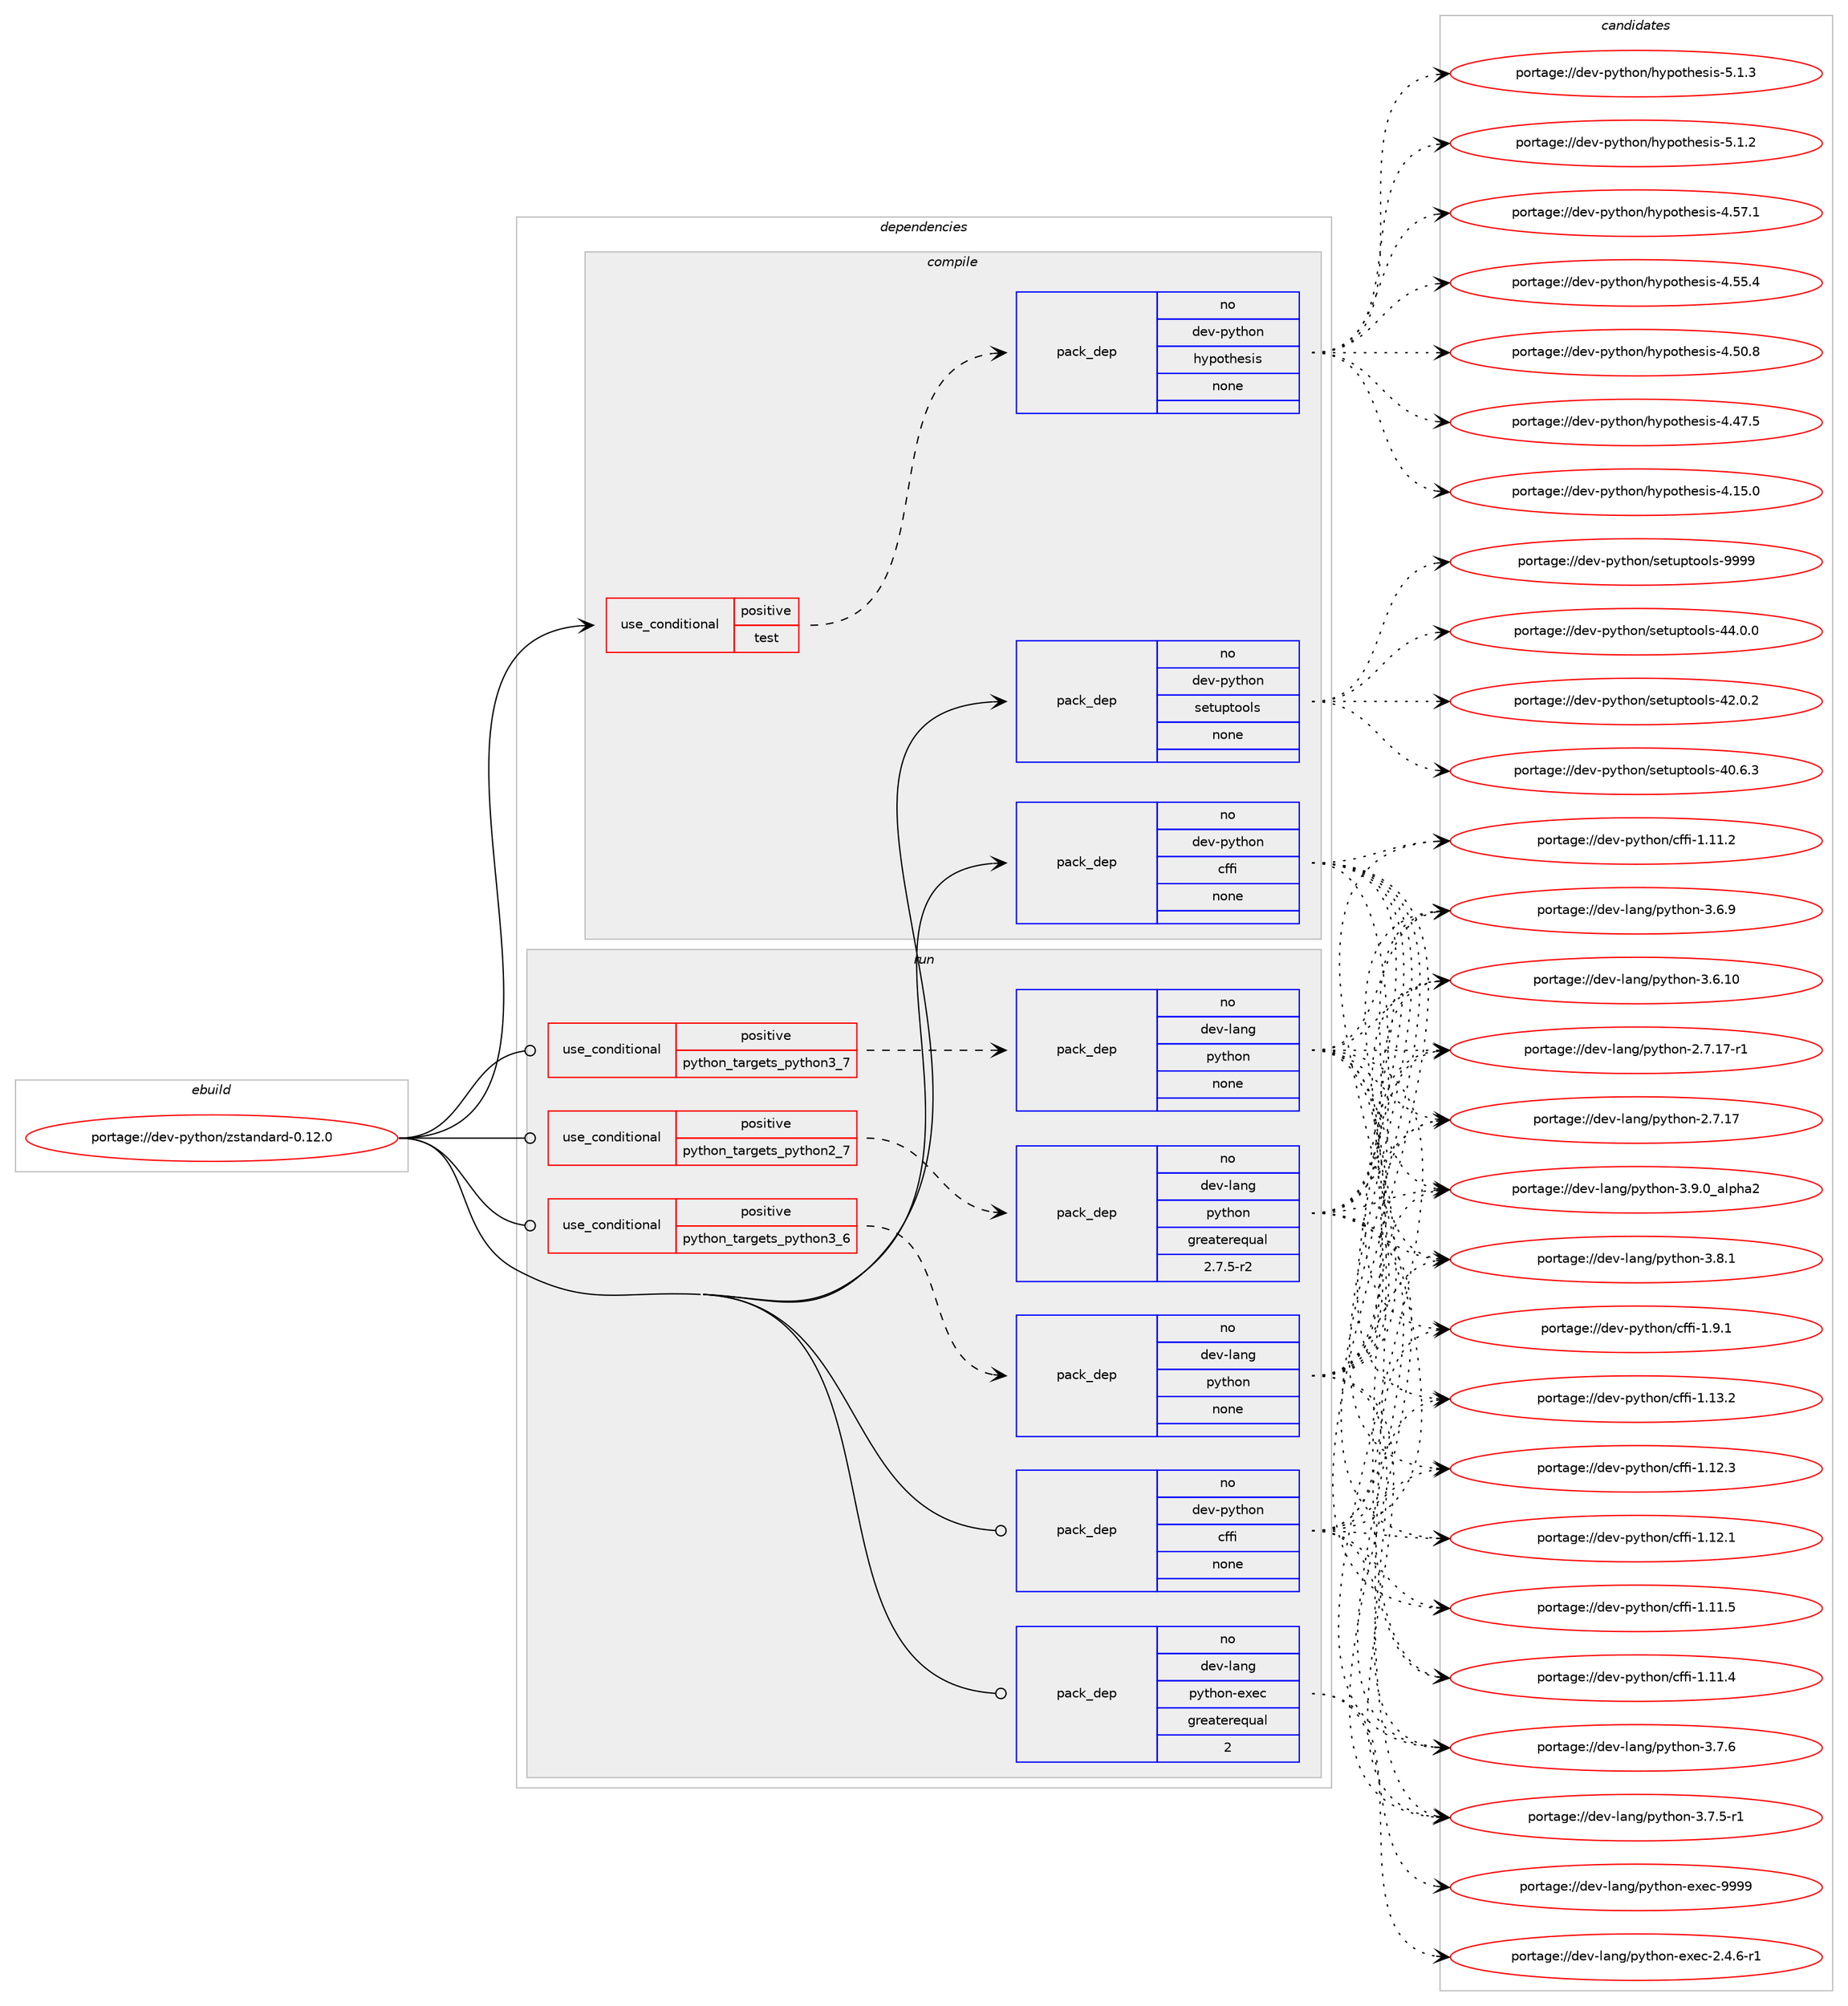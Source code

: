 digraph prolog {

# *************
# Graph options
# *************

newrank=true;
concentrate=true;
compound=true;
graph [rankdir=LR,fontname=Helvetica,fontsize=10,ranksep=1.5];#, ranksep=2.5, nodesep=0.2];
edge  [arrowhead=vee];
node  [fontname=Helvetica,fontsize=10];

# **********
# The ebuild
# **********

subgraph cluster_leftcol {
color=gray;
label=<<i>ebuild</i>>;
id [label="portage://dev-python/zstandard-0.12.0", color=red, width=4, href="../dev-python/zstandard-0.12.0.svg"];
}

# ****************
# The dependencies
# ****************

subgraph cluster_midcol {
color=gray;
label=<<i>dependencies</i>>;
subgraph cluster_compile {
fillcolor="#eeeeee";
style=filled;
label=<<i>compile</i>>;
subgraph cond103092 {
dependency416271 [label=<<TABLE BORDER="0" CELLBORDER="1" CELLSPACING="0" CELLPADDING="4"><TR><TD ROWSPAN="3" CELLPADDING="10">use_conditional</TD></TR><TR><TD>positive</TD></TR><TR><TD>test</TD></TR></TABLE>>, shape=none, color=red];
subgraph pack308298 {
dependency416272 [label=<<TABLE BORDER="0" CELLBORDER="1" CELLSPACING="0" CELLPADDING="4" WIDTH="220"><TR><TD ROWSPAN="6" CELLPADDING="30">pack_dep</TD></TR><TR><TD WIDTH="110">no</TD></TR><TR><TD>dev-python</TD></TR><TR><TD>hypothesis</TD></TR><TR><TD>none</TD></TR><TR><TD></TD></TR></TABLE>>, shape=none, color=blue];
}
dependency416271:e -> dependency416272:w [weight=20,style="dashed",arrowhead="vee"];
}
id:e -> dependency416271:w [weight=20,style="solid",arrowhead="vee"];
subgraph pack308299 {
dependency416273 [label=<<TABLE BORDER="0" CELLBORDER="1" CELLSPACING="0" CELLPADDING="4" WIDTH="220"><TR><TD ROWSPAN="6" CELLPADDING="30">pack_dep</TD></TR><TR><TD WIDTH="110">no</TD></TR><TR><TD>dev-python</TD></TR><TR><TD>cffi</TD></TR><TR><TD>none</TD></TR><TR><TD></TD></TR></TABLE>>, shape=none, color=blue];
}
id:e -> dependency416273:w [weight=20,style="solid",arrowhead="vee"];
subgraph pack308300 {
dependency416274 [label=<<TABLE BORDER="0" CELLBORDER="1" CELLSPACING="0" CELLPADDING="4" WIDTH="220"><TR><TD ROWSPAN="6" CELLPADDING="30">pack_dep</TD></TR><TR><TD WIDTH="110">no</TD></TR><TR><TD>dev-python</TD></TR><TR><TD>setuptools</TD></TR><TR><TD>none</TD></TR><TR><TD></TD></TR></TABLE>>, shape=none, color=blue];
}
id:e -> dependency416274:w [weight=20,style="solid",arrowhead="vee"];
}
subgraph cluster_compileandrun {
fillcolor="#eeeeee";
style=filled;
label=<<i>compile and run</i>>;
}
subgraph cluster_run {
fillcolor="#eeeeee";
style=filled;
label=<<i>run</i>>;
subgraph cond103093 {
dependency416275 [label=<<TABLE BORDER="0" CELLBORDER="1" CELLSPACING="0" CELLPADDING="4"><TR><TD ROWSPAN="3" CELLPADDING="10">use_conditional</TD></TR><TR><TD>positive</TD></TR><TR><TD>python_targets_python2_7</TD></TR></TABLE>>, shape=none, color=red];
subgraph pack308301 {
dependency416276 [label=<<TABLE BORDER="0" CELLBORDER="1" CELLSPACING="0" CELLPADDING="4" WIDTH="220"><TR><TD ROWSPAN="6" CELLPADDING="30">pack_dep</TD></TR><TR><TD WIDTH="110">no</TD></TR><TR><TD>dev-lang</TD></TR><TR><TD>python</TD></TR><TR><TD>greaterequal</TD></TR><TR><TD>2.7.5-r2</TD></TR></TABLE>>, shape=none, color=blue];
}
dependency416275:e -> dependency416276:w [weight=20,style="dashed",arrowhead="vee"];
}
id:e -> dependency416275:w [weight=20,style="solid",arrowhead="odot"];
subgraph cond103094 {
dependency416277 [label=<<TABLE BORDER="0" CELLBORDER="1" CELLSPACING="0" CELLPADDING="4"><TR><TD ROWSPAN="3" CELLPADDING="10">use_conditional</TD></TR><TR><TD>positive</TD></TR><TR><TD>python_targets_python3_6</TD></TR></TABLE>>, shape=none, color=red];
subgraph pack308302 {
dependency416278 [label=<<TABLE BORDER="0" CELLBORDER="1" CELLSPACING="0" CELLPADDING="4" WIDTH="220"><TR><TD ROWSPAN="6" CELLPADDING="30">pack_dep</TD></TR><TR><TD WIDTH="110">no</TD></TR><TR><TD>dev-lang</TD></TR><TR><TD>python</TD></TR><TR><TD>none</TD></TR><TR><TD></TD></TR></TABLE>>, shape=none, color=blue];
}
dependency416277:e -> dependency416278:w [weight=20,style="dashed",arrowhead="vee"];
}
id:e -> dependency416277:w [weight=20,style="solid",arrowhead="odot"];
subgraph cond103095 {
dependency416279 [label=<<TABLE BORDER="0" CELLBORDER="1" CELLSPACING="0" CELLPADDING="4"><TR><TD ROWSPAN="3" CELLPADDING="10">use_conditional</TD></TR><TR><TD>positive</TD></TR><TR><TD>python_targets_python3_7</TD></TR></TABLE>>, shape=none, color=red];
subgraph pack308303 {
dependency416280 [label=<<TABLE BORDER="0" CELLBORDER="1" CELLSPACING="0" CELLPADDING="4" WIDTH="220"><TR><TD ROWSPAN="6" CELLPADDING="30">pack_dep</TD></TR><TR><TD WIDTH="110">no</TD></TR><TR><TD>dev-lang</TD></TR><TR><TD>python</TD></TR><TR><TD>none</TD></TR><TR><TD></TD></TR></TABLE>>, shape=none, color=blue];
}
dependency416279:e -> dependency416280:w [weight=20,style="dashed",arrowhead="vee"];
}
id:e -> dependency416279:w [weight=20,style="solid",arrowhead="odot"];
subgraph pack308304 {
dependency416281 [label=<<TABLE BORDER="0" CELLBORDER="1" CELLSPACING="0" CELLPADDING="4" WIDTH="220"><TR><TD ROWSPAN="6" CELLPADDING="30">pack_dep</TD></TR><TR><TD WIDTH="110">no</TD></TR><TR><TD>dev-lang</TD></TR><TR><TD>python-exec</TD></TR><TR><TD>greaterequal</TD></TR><TR><TD>2</TD></TR></TABLE>>, shape=none, color=blue];
}
id:e -> dependency416281:w [weight=20,style="solid",arrowhead="odot"];
subgraph pack308305 {
dependency416282 [label=<<TABLE BORDER="0" CELLBORDER="1" CELLSPACING="0" CELLPADDING="4" WIDTH="220"><TR><TD ROWSPAN="6" CELLPADDING="30">pack_dep</TD></TR><TR><TD WIDTH="110">no</TD></TR><TR><TD>dev-python</TD></TR><TR><TD>cffi</TD></TR><TR><TD>none</TD></TR><TR><TD></TD></TR></TABLE>>, shape=none, color=blue];
}
id:e -> dependency416282:w [weight=20,style="solid",arrowhead="odot"];
}
}

# **************
# The candidates
# **************

subgraph cluster_choices {
rank=same;
color=gray;
label=<<i>candidates</i>>;

subgraph choice308298 {
color=black;
nodesep=1;
choice1001011184511212111610411111047104121112111116104101115105115455346494651 [label="portage://dev-python/hypothesis-5.1.3", color=red, width=4,href="../dev-python/hypothesis-5.1.3.svg"];
choice1001011184511212111610411111047104121112111116104101115105115455346494650 [label="portage://dev-python/hypothesis-5.1.2", color=red, width=4,href="../dev-python/hypothesis-5.1.2.svg"];
choice100101118451121211161041111104710412111211111610410111510511545524653554649 [label="portage://dev-python/hypothesis-4.57.1", color=red, width=4,href="../dev-python/hypothesis-4.57.1.svg"];
choice100101118451121211161041111104710412111211111610410111510511545524653534652 [label="portage://dev-python/hypothesis-4.55.4", color=red, width=4,href="../dev-python/hypothesis-4.55.4.svg"];
choice100101118451121211161041111104710412111211111610410111510511545524653484656 [label="portage://dev-python/hypothesis-4.50.8", color=red, width=4,href="../dev-python/hypothesis-4.50.8.svg"];
choice100101118451121211161041111104710412111211111610410111510511545524652554653 [label="portage://dev-python/hypothesis-4.47.5", color=red, width=4,href="../dev-python/hypothesis-4.47.5.svg"];
choice100101118451121211161041111104710412111211111610410111510511545524649534648 [label="portage://dev-python/hypothesis-4.15.0", color=red, width=4,href="../dev-python/hypothesis-4.15.0.svg"];
dependency416272:e -> choice1001011184511212111610411111047104121112111116104101115105115455346494651:w [style=dotted,weight="100"];
dependency416272:e -> choice1001011184511212111610411111047104121112111116104101115105115455346494650:w [style=dotted,weight="100"];
dependency416272:e -> choice100101118451121211161041111104710412111211111610410111510511545524653554649:w [style=dotted,weight="100"];
dependency416272:e -> choice100101118451121211161041111104710412111211111610410111510511545524653534652:w [style=dotted,weight="100"];
dependency416272:e -> choice100101118451121211161041111104710412111211111610410111510511545524653484656:w [style=dotted,weight="100"];
dependency416272:e -> choice100101118451121211161041111104710412111211111610410111510511545524652554653:w [style=dotted,weight="100"];
dependency416272:e -> choice100101118451121211161041111104710412111211111610410111510511545524649534648:w [style=dotted,weight="100"];
}
subgraph choice308299 {
color=black;
nodesep=1;
choice100101118451121211161041111104799102102105454946574649 [label="portage://dev-python/cffi-1.9.1", color=red, width=4,href="../dev-python/cffi-1.9.1.svg"];
choice10010111845112121116104111110479910210210545494649514650 [label="portage://dev-python/cffi-1.13.2", color=red, width=4,href="../dev-python/cffi-1.13.2.svg"];
choice10010111845112121116104111110479910210210545494649504651 [label="portage://dev-python/cffi-1.12.3", color=red, width=4,href="../dev-python/cffi-1.12.3.svg"];
choice10010111845112121116104111110479910210210545494649504649 [label="portage://dev-python/cffi-1.12.1", color=red, width=4,href="../dev-python/cffi-1.12.1.svg"];
choice10010111845112121116104111110479910210210545494649494653 [label="portage://dev-python/cffi-1.11.5", color=red, width=4,href="../dev-python/cffi-1.11.5.svg"];
choice10010111845112121116104111110479910210210545494649494652 [label="portage://dev-python/cffi-1.11.4", color=red, width=4,href="../dev-python/cffi-1.11.4.svg"];
choice10010111845112121116104111110479910210210545494649494650 [label="portage://dev-python/cffi-1.11.2", color=red, width=4,href="../dev-python/cffi-1.11.2.svg"];
dependency416273:e -> choice100101118451121211161041111104799102102105454946574649:w [style=dotted,weight="100"];
dependency416273:e -> choice10010111845112121116104111110479910210210545494649514650:w [style=dotted,weight="100"];
dependency416273:e -> choice10010111845112121116104111110479910210210545494649504651:w [style=dotted,weight="100"];
dependency416273:e -> choice10010111845112121116104111110479910210210545494649504649:w [style=dotted,weight="100"];
dependency416273:e -> choice10010111845112121116104111110479910210210545494649494653:w [style=dotted,weight="100"];
dependency416273:e -> choice10010111845112121116104111110479910210210545494649494652:w [style=dotted,weight="100"];
dependency416273:e -> choice10010111845112121116104111110479910210210545494649494650:w [style=dotted,weight="100"];
}
subgraph choice308300 {
color=black;
nodesep=1;
choice10010111845112121116104111110471151011161171121161111111081154557575757 [label="portage://dev-python/setuptools-9999", color=red, width=4,href="../dev-python/setuptools-9999.svg"];
choice100101118451121211161041111104711510111611711211611111110811545525246484648 [label="portage://dev-python/setuptools-44.0.0", color=red, width=4,href="../dev-python/setuptools-44.0.0.svg"];
choice100101118451121211161041111104711510111611711211611111110811545525046484650 [label="portage://dev-python/setuptools-42.0.2", color=red, width=4,href="../dev-python/setuptools-42.0.2.svg"];
choice100101118451121211161041111104711510111611711211611111110811545524846544651 [label="portage://dev-python/setuptools-40.6.3", color=red, width=4,href="../dev-python/setuptools-40.6.3.svg"];
dependency416274:e -> choice10010111845112121116104111110471151011161171121161111111081154557575757:w [style=dotted,weight="100"];
dependency416274:e -> choice100101118451121211161041111104711510111611711211611111110811545525246484648:w [style=dotted,weight="100"];
dependency416274:e -> choice100101118451121211161041111104711510111611711211611111110811545525046484650:w [style=dotted,weight="100"];
dependency416274:e -> choice100101118451121211161041111104711510111611711211611111110811545524846544651:w [style=dotted,weight="100"];
}
subgraph choice308301 {
color=black;
nodesep=1;
choice10010111845108971101034711212111610411111045514657464895971081121049750 [label="portage://dev-lang/python-3.9.0_alpha2", color=red, width=4,href="../dev-lang/python-3.9.0_alpha2.svg"];
choice100101118451089711010347112121116104111110455146564649 [label="portage://dev-lang/python-3.8.1", color=red, width=4,href="../dev-lang/python-3.8.1.svg"];
choice100101118451089711010347112121116104111110455146554654 [label="portage://dev-lang/python-3.7.6", color=red, width=4,href="../dev-lang/python-3.7.6.svg"];
choice1001011184510897110103471121211161041111104551465546534511449 [label="portage://dev-lang/python-3.7.5-r1", color=red, width=4,href="../dev-lang/python-3.7.5-r1.svg"];
choice100101118451089711010347112121116104111110455146544657 [label="portage://dev-lang/python-3.6.9", color=red, width=4,href="../dev-lang/python-3.6.9.svg"];
choice10010111845108971101034711212111610411111045514654464948 [label="portage://dev-lang/python-3.6.10", color=red, width=4,href="../dev-lang/python-3.6.10.svg"];
choice100101118451089711010347112121116104111110455046554649554511449 [label="portage://dev-lang/python-2.7.17-r1", color=red, width=4,href="../dev-lang/python-2.7.17-r1.svg"];
choice10010111845108971101034711212111610411111045504655464955 [label="portage://dev-lang/python-2.7.17", color=red, width=4,href="../dev-lang/python-2.7.17.svg"];
dependency416276:e -> choice10010111845108971101034711212111610411111045514657464895971081121049750:w [style=dotted,weight="100"];
dependency416276:e -> choice100101118451089711010347112121116104111110455146564649:w [style=dotted,weight="100"];
dependency416276:e -> choice100101118451089711010347112121116104111110455146554654:w [style=dotted,weight="100"];
dependency416276:e -> choice1001011184510897110103471121211161041111104551465546534511449:w [style=dotted,weight="100"];
dependency416276:e -> choice100101118451089711010347112121116104111110455146544657:w [style=dotted,weight="100"];
dependency416276:e -> choice10010111845108971101034711212111610411111045514654464948:w [style=dotted,weight="100"];
dependency416276:e -> choice100101118451089711010347112121116104111110455046554649554511449:w [style=dotted,weight="100"];
dependency416276:e -> choice10010111845108971101034711212111610411111045504655464955:w [style=dotted,weight="100"];
}
subgraph choice308302 {
color=black;
nodesep=1;
choice10010111845108971101034711212111610411111045514657464895971081121049750 [label="portage://dev-lang/python-3.9.0_alpha2", color=red, width=4,href="../dev-lang/python-3.9.0_alpha2.svg"];
choice100101118451089711010347112121116104111110455146564649 [label="portage://dev-lang/python-3.8.1", color=red, width=4,href="../dev-lang/python-3.8.1.svg"];
choice100101118451089711010347112121116104111110455146554654 [label="portage://dev-lang/python-3.7.6", color=red, width=4,href="../dev-lang/python-3.7.6.svg"];
choice1001011184510897110103471121211161041111104551465546534511449 [label="portage://dev-lang/python-3.7.5-r1", color=red, width=4,href="../dev-lang/python-3.7.5-r1.svg"];
choice100101118451089711010347112121116104111110455146544657 [label="portage://dev-lang/python-3.6.9", color=red, width=4,href="../dev-lang/python-3.6.9.svg"];
choice10010111845108971101034711212111610411111045514654464948 [label="portage://dev-lang/python-3.6.10", color=red, width=4,href="../dev-lang/python-3.6.10.svg"];
choice100101118451089711010347112121116104111110455046554649554511449 [label="portage://dev-lang/python-2.7.17-r1", color=red, width=4,href="../dev-lang/python-2.7.17-r1.svg"];
choice10010111845108971101034711212111610411111045504655464955 [label="portage://dev-lang/python-2.7.17", color=red, width=4,href="../dev-lang/python-2.7.17.svg"];
dependency416278:e -> choice10010111845108971101034711212111610411111045514657464895971081121049750:w [style=dotted,weight="100"];
dependency416278:e -> choice100101118451089711010347112121116104111110455146564649:w [style=dotted,weight="100"];
dependency416278:e -> choice100101118451089711010347112121116104111110455146554654:w [style=dotted,weight="100"];
dependency416278:e -> choice1001011184510897110103471121211161041111104551465546534511449:w [style=dotted,weight="100"];
dependency416278:e -> choice100101118451089711010347112121116104111110455146544657:w [style=dotted,weight="100"];
dependency416278:e -> choice10010111845108971101034711212111610411111045514654464948:w [style=dotted,weight="100"];
dependency416278:e -> choice100101118451089711010347112121116104111110455046554649554511449:w [style=dotted,weight="100"];
dependency416278:e -> choice10010111845108971101034711212111610411111045504655464955:w [style=dotted,weight="100"];
}
subgraph choice308303 {
color=black;
nodesep=1;
choice10010111845108971101034711212111610411111045514657464895971081121049750 [label="portage://dev-lang/python-3.9.0_alpha2", color=red, width=4,href="../dev-lang/python-3.9.0_alpha2.svg"];
choice100101118451089711010347112121116104111110455146564649 [label="portage://dev-lang/python-3.8.1", color=red, width=4,href="../dev-lang/python-3.8.1.svg"];
choice100101118451089711010347112121116104111110455146554654 [label="portage://dev-lang/python-3.7.6", color=red, width=4,href="../dev-lang/python-3.7.6.svg"];
choice1001011184510897110103471121211161041111104551465546534511449 [label="portage://dev-lang/python-3.7.5-r1", color=red, width=4,href="../dev-lang/python-3.7.5-r1.svg"];
choice100101118451089711010347112121116104111110455146544657 [label="portage://dev-lang/python-3.6.9", color=red, width=4,href="../dev-lang/python-3.6.9.svg"];
choice10010111845108971101034711212111610411111045514654464948 [label="portage://dev-lang/python-3.6.10", color=red, width=4,href="../dev-lang/python-3.6.10.svg"];
choice100101118451089711010347112121116104111110455046554649554511449 [label="portage://dev-lang/python-2.7.17-r1", color=red, width=4,href="../dev-lang/python-2.7.17-r1.svg"];
choice10010111845108971101034711212111610411111045504655464955 [label="portage://dev-lang/python-2.7.17", color=red, width=4,href="../dev-lang/python-2.7.17.svg"];
dependency416280:e -> choice10010111845108971101034711212111610411111045514657464895971081121049750:w [style=dotted,weight="100"];
dependency416280:e -> choice100101118451089711010347112121116104111110455146564649:w [style=dotted,weight="100"];
dependency416280:e -> choice100101118451089711010347112121116104111110455146554654:w [style=dotted,weight="100"];
dependency416280:e -> choice1001011184510897110103471121211161041111104551465546534511449:w [style=dotted,weight="100"];
dependency416280:e -> choice100101118451089711010347112121116104111110455146544657:w [style=dotted,weight="100"];
dependency416280:e -> choice10010111845108971101034711212111610411111045514654464948:w [style=dotted,weight="100"];
dependency416280:e -> choice100101118451089711010347112121116104111110455046554649554511449:w [style=dotted,weight="100"];
dependency416280:e -> choice10010111845108971101034711212111610411111045504655464955:w [style=dotted,weight="100"];
}
subgraph choice308304 {
color=black;
nodesep=1;
choice10010111845108971101034711212111610411111045101120101994557575757 [label="portage://dev-lang/python-exec-9999", color=red, width=4,href="../dev-lang/python-exec-9999.svg"];
choice10010111845108971101034711212111610411111045101120101994550465246544511449 [label="portage://dev-lang/python-exec-2.4.6-r1", color=red, width=4,href="../dev-lang/python-exec-2.4.6-r1.svg"];
dependency416281:e -> choice10010111845108971101034711212111610411111045101120101994557575757:w [style=dotted,weight="100"];
dependency416281:e -> choice10010111845108971101034711212111610411111045101120101994550465246544511449:w [style=dotted,weight="100"];
}
subgraph choice308305 {
color=black;
nodesep=1;
choice100101118451121211161041111104799102102105454946574649 [label="portage://dev-python/cffi-1.9.1", color=red, width=4,href="../dev-python/cffi-1.9.1.svg"];
choice10010111845112121116104111110479910210210545494649514650 [label="portage://dev-python/cffi-1.13.2", color=red, width=4,href="../dev-python/cffi-1.13.2.svg"];
choice10010111845112121116104111110479910210210545494649504651 [label="portage://dev-python/cffi-1.12.3", color=red, width=4,href="../dev-python/cffi-1.12.3.svg"];
choice10010111845112121116104111110479910210210545494649504649 [label="portage://dev-python/cffi-1.12.1", color=red, width=4,href="../dev-python/cffi-1.12.1.svg"];
choice10010111845112121116104111110479910210210545494649494653 [label="portage://dev-python/cffi-1.11.5", color=red, width=4,href="../dev-python/cffi-1.11.5.svg"];
choice10010111845112121116104111110479910210210545494649494652 [label="portage://dev-python/cffi-1.11.4", color=red, width=4,href="../dev-python/cffi-1.11.4.svg"];
choice10010111845112121116104111110479910210210545494649494650 [label="portage://dev-python/cffi-1.11.2", color=red, width=4,href="../dev-python/cffi-1.11.2.svg"];
dependency416282:e -> choice100101118451121211161041111104799102102105454946574649:w [style=dotted,weight="100"];
dependency416282:e -> choice10010111845112121116104111110479910210210545494649514650:w [style=dotted,weight="100"];
dependency416282:e -> choice10010111845112121116104111110479910210210545494649504651:w [style=dotted,weight="100"];
dependency416282:e -> choice10010111845112121116104111110479910210210545494649504649:w [style=dotted,weight="100"];
dependency416282:e -> choice10010111845112121116104111110479910210210545494649494653:w [style=dotted,weight="100"];
dependency416282:e -> choice10010111845112121116104111110479910210210545494649494652:w [style=dotted,weight="100"];
dependency416282:e -> choice10010111845112121116104111110479910210210545494649494650:w [style=dotted,weight="100"];
}
}

}
